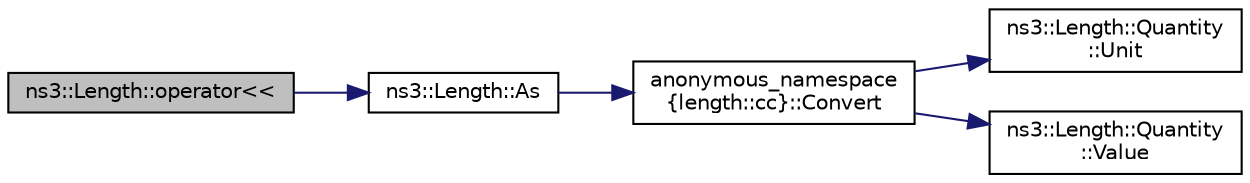 digraph "ns3::Length::operator&lt;&lt;"
{
 // LATEX_PDF_SIZE
  edge [fontname="Helvetica",fontsize="10",labelfontname="Helvetica",labelfontsize="10"];
  node [fontname="Helvetica",fontsize="10",shape=record];
  rankdir="LR";
  Node1 [label="ns3::Length::operator\<\<",height=0.2,width=0.4,color="black", fillcolor="grey75", style="filled", fontcolor="black",tooltip="Write a length value to an output stream."];
  Node1 -> Node2 [color="midnightblue",fontsize="10",style="solid",fontname="Helvetica"];
  Node2 [label="ns3::Length::As",height=0.2,width=0.4,color="black", fillcolor="white", style="filled",URL="$classns3_1_1_length.html#a70245603398cf618ec7a7f4bfca815fc",tooltip="Create a Quantity in a specific unit from a Length."];
  Node2 -> Node3 [color="midnightblue",fontsize="10",style="solid",fontname="Helvetica"];
  Node3 [label="anonymous_namespace\l\{length::cc\}::Convert",height=0.2,width=0.4,color="black", fillcolor="white", style="filled",URL="$namespaceanonymous__namespace_02length_8cc_03.html#a0c14f10e123226b0b3bbc9536a7551d4",tooltip="Convert a Length::Quantity to the equivalent value in another unit."];
  Node3 -> Node4 [color="midnightblue",fontsize="10",style="solid",fontname="Helvetica"];
  Node4 [label="ns3::Length::Quantity\l::Unit",height=0.2,width=0.4,color="black", fillcolor="white", style="filled",URL="$classns3_1_1_length_1_1_quantity.html#a6c840c765d4b3174fa07de9643abd185",tooltip="The unit of the quantity."];
  Node3 -> Node5 [color="midnightblue",fontsize="10",style="solid",fontname="Helvetica"];
  Node5 [label="ns3::Length::Quantity\l::Value",height=0.2,width=0.4,color="black", fillcolor="white", style="filled",URL="$classns3_1_1_length_1_1_quantity.html#a5da7df9951e577f6c5b48570ff7f05e9",tooltip="The value of the quantity."];
}
